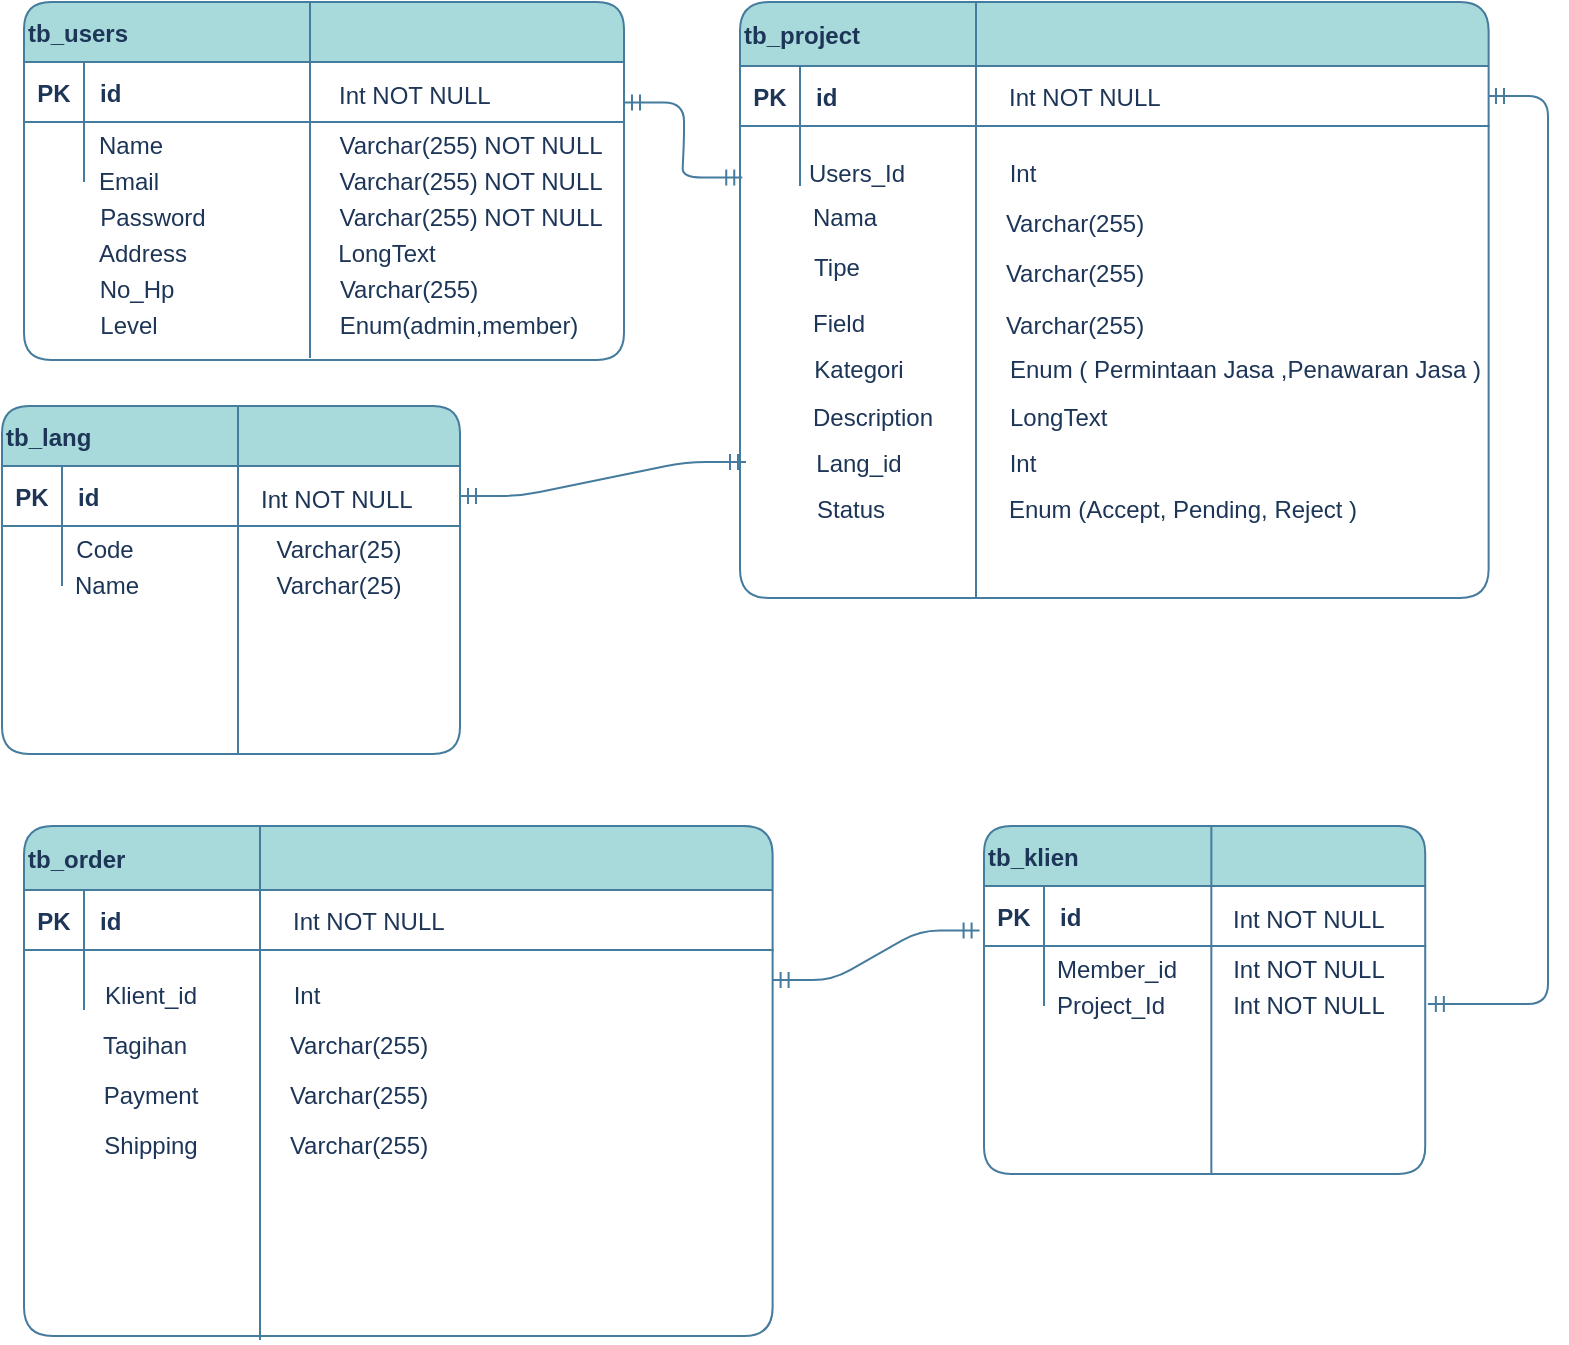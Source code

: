 <mxfile version="15.1.3" type="device"><diagram id="R2lEEEUBdFMjLlhIrx00" name="Page-1"><mxGraphModel dx="577" dy="326" grid="0" gridSize="10" guides="1" tooltips="1" connect="1" arrows="1" fold="1" page="1" pageScale="1" pageWidth="1100" pageHeight="850" background="#FFFFFF" math="0" shadow="0" extFonts="Permanent Marker^https://fonts.googleapis.com/css?family=Permanent+Marker"><root><mxCell id="0"/><mxCell id="1" parent="0"/><mxCell id="WNnYawK9t9dH_mjlS_tG-34" value="" style="group;fontColor=#1D3557;" parent="1" vertex="1" connectable="0"><mxGeometry x="52" y="97" width="300" height="202" as="geometry"/></mxCell><mxCell id="C-vyLk0tnHw3VtMMgP7b-23" value="tb_users" style="shape=table;startSize=30;container=1;collapsible=1;childLayout=tableLayout;fixedRows=1;rowLines=0;fontStyle=1;align=left;resizeLast=1;fillColor=#A8DADC;strokeColor=#457B9D;fontColor=#1D3557;rounded=1;" parent="WNnYawK9t9dH_mjlS_tG-34" vertex="1"><mxGeometry width="300" height="179" as="geometry"/></mxCell><mxCell id="C-vyLk0tnHw3VtMMgP7b-24" value="" style="shape=partialRectangle;collapsible=0;dropTarget=0;pointerEvents=0;fillColor=none;points=[[0,0.5],[1,0.5]];portConstraint=eastwest;top=0;left=0;right=0;bottom=1;strokeColor=#457B9D;fontColor=#1D3557;rounded=1;" parent="C-vyLk0tnHw3VtMMgP7b-23" vertex="1"><mxGeometry y="30" width="300" height="30" as="geometry"/></mxCell><mxCell id="C-vyLk0tnHw3VtMMgP7b-25" value="PK" style="shape=partialRectangle;overflow=hidden;connectable=0;fillColor=none;top=0;left=0;bottom=0;right=0;fontStyle=1;strokeColor=#457B9D;fontColor=#1D3557;rounded=1;" parent="C-vyLk0tnHw3VtMMgP7b-24" vertex="1"><mxGeometry width="30" height="30" as="geometry"/></mxCell><mxCell id="C-vyLk0tnHw3VtMMgP7b-26" value="id" style="shape=partialRectangle;overflow=hidden;connectable=0;fillColor=none;top=0;left=0;bottom=0;right=0;align=left;spacingLeft=6;fontStyle=1;strokeColor=#457B9D;fontColor=#1D3557;rounded=1;" parent="C-vyLk0tnHw3VtMMgP7b-24" vertex="1"><mxGeometry x="30" width="270" height="30" as="geometry"/></mxCell><mxCell id="C-vyLk0tnHw3VtMMgP7b-27" value="" style="shape=partialRectangle;collapsible=0;dropTarget=0;pointerEvents=0;fillColor=none;points=[[0,0.5],[1,0.5]];portConstraint=eastwest;top=0;left=0;right=0;bottom=0;strokeColor=#457B9D;fontColor=#1D3557;rounded=1;" parent="C-vyLk0tnHw3VtMMgP7b-23" vertex="1"><mxGeometry y="60" width="300" height="30" as="geometry"/></mxCell><mxCell id="C-vyLk0tnHw3VtMMgP7b-28" value="" style="shape=partialRectangle;overflow=hidden;connectable=0;fillColor=none;top=0;left=0;bottom=0;right=0;strokeColor=#457B9D;fontColor=#1D3557;rounded=1;" parent="C-vyLk0tnHw3VtMMgP7b-27" vertex="1"><mxGeometry width="30" height="30" as="geometry"/></mxCell><mxCell id="C-vyLk0tnHw3VtMMgP7b-29" value="" style="shape=partialRectangle;overflow=hidden;connectable=0;fillColor=none;top=0;left=0;bottom=0;right=0;align=left;spacingLeft=6;strokeColor=#457B9D;fontColor=#1D3557;rounded=1;" parent="C-vyLk0tnHw3VtMMgP7b-27" vertex="1"><mxGeometry x="30" width="270" height="30" as="geometry"/></mxCell><mxCell id="WNnYawK9t9dH_mjlS_tG-11" value="" style="endArrow=none;html=1;fontColor=#1D3557;strokeColor=#457B9D;fillColor=#A8DADC;curved=1;labelBackgroundColor=#F1FAEE;" parent="WNnYawK9t9dH_mjlS_tG-34" edge="1"><mxGeometry width="50" height="50" relative="1" as="geometry"><mxPoint x="143" y="178" as="sourcePoint"/><mxPoint x="143" as="targetPoint"/></mxGeometry></mxCell><mxCell id="WNnYawK9t9dH_mjlS_tG-12" value="Int NOT NULL&lt;span style=&quot;white-space: pre&quot;&gt;&#9;&lt;/span&gt;" style="text;html=1;resizable=0;autosize=1;align=center;verticalAlign=middle;points=[];fillColor=none;strokeColor=none;fontColor=#1D3557;rounded=1;" parent="WNnYawK9t9dH_mjlS_tG-34" vertex="1"><mxGeometry x="152" y="38" width="90" height="18" as="geometry"/></mxCell><mxCell id="WNnYawK9t9dH_mjlS_tG-13" value="Email" style="text;html=1;resizable=0;autosize=1;align=center;verticalAlign=middle;points=[];fillColor=none;strokeColor=none;fontColor=#1D3557;rounded=1;" parent="WNnYawK9t9dH_mjlS_tG-34" vertex="1"><mxGeometry x="32" y="81" width="40" height="18" as="geometry"/></mxCell><mxCell id="WNnYawK9t9dH_mjlS_tG-14" value="Varchar(255) NOT NULL" style="text;html=1;resizable=0;autosize=1;align=center;verticalAlign=middle;points=[];fillColor=none;strokeColor=none;fontColor=#1D3557;rounded=1;" parent="WNnYawK9t9dH_mjlS_tG-34" vertex="1"><mxGeometry x="152" y="81" width="142" height="18" as="geometry"/></mxCell><mxCell id="WNnYawK9t9dH_mjlS_tG-15" value="Password" style="text;html=1;resizable=0;autosize=1;align=center;verticalAlign=middle;points=[];fillColor=none;strokeColor=none;fontColor=#1D3557;rounded=1;" parent="WNnYawK9t9dH_mjlS_tG-34" vertex="1"><mxGeometry x="32" y="99" width="63" height="18" as="geometry"/></mxCell><mxCell id="WNnYawK9t9dH_mjlS_tG-16" value="Varchar(255) NOT NULL" style="text;html=1;resizable=0;autosize=1;align=center;verticalAlign=middle;points=[];fillColor=none;strokeColor=none;fontColor=#1D3557;rounded=1;" parent="WNnYawK9t9dH_mjlS_tG-34" vertex="1"><mxGeometry x="152" y="99" width="142" height="18" as="geometry"/></mxCell><mxCell id="WNnYawK9t9dH_mjlS_tG-17" value="Address" style="text;html=1;resizable=0;autosize=1;align=center;verticalAlign=middle;points=[];fillColor=none;strokeColor=none;fontColor=#1D3557;rounded=1;" parent="WNnYawK9t9dH_mjlS_tG-34" vertex="1"><mxGeometry x="32" y="117" width="54" height="18" as="geometry"/></mxCell><mxCell id="WNnYawK9t9dH_mjlS_tG-18" value="LongText" style="text;html=1;resizable=0;autosize=1;align=center;verticalAlign=middle;points=[];fillColor=none;strokeColor=none;fontColor=#1D3557;rounded=1;" parent="WNnYawK9t9dH_mjlS_tG-34" vertex="1"><mxGeometry x="151" y="117" width="59" height="18" as="geometry"/></mxCell><mxCell id="WNnYawK9t9dH_mjlS_tG-19" value="No_Hp" style="text;html=1;resizable=0;autosize=1;align=center;verticalAlign=middle;points=[];fillColor=none;strokeColor=none;fontColor=#1D3557;rounded=1;" parent="WNnYawK9t9dH_mjlS_tG-34" vertex="1"><mxGeometry x="32" y="135" width="48" height="18" as="geometry"/></mxCell><mxCell id="WNnYawK9t9dH_mjlS_tG-20" value="Varchar(255)" style="text;html=1;resizable=0;autosize=1;align=center;verticalAlign=middle;points=[];fillColor=none;strokeColor=none;fontColor=#1D3557;rounded=1;" parent="WNnYawK9t9dH_mjlS_tG-34" vertex="1"><mxGeometry x="152" y="135" width="79" height="18" as="geometry"/></mxCell><mxCell id="WNnYawK9t9dH_mjlS_tG-21" value="Level" style="text;html=1;resizable=0;autosize=1;align=center;verticalAlign=middle;points=[];fillColor=none;strokeColor=none;fontColor=#1D3557;rounded=1;" parent="WNnYawK9t9dH_mjlS_tG-34" vertex="1"><mxGeometry x="32" y="153" width="39" height="18" as="geometry"/></mxCell><mxCell id="WNnYawK9t9dH_mjlS_tG-22" value="Enum(admin,member)" style="text;html=1;resizable=0;autosize=1;align=center;verticalAlign=middle;points=[];fillColor=none;strokeColor=none;fontColor=#1D3557;rounded=1;" parent="WNnYawK9t9dH_mjlS_tG-34" vertex="1"><mxGeometry x="152" y="153" width="129" height="18" as="geometry"/></mxCell><mxCell id="WNnYawK9t9dH_mjlS_tG-23" value="Name" style="text;html=1;resizable=0;autosize=1;align=center;verticalAlign=middle;points=[];fillColor=none;strokeColor=none;fontColor=#1D3557;rounded=1;" parent="WNnYawK9t9dH_mjlS_tG-34" vertex="1"><mxGeometry x="32" y="63" width="42" height="18" as="geometry"/></mxCell><mxCell id="WNnYawK9t9dH_mjlS_tG-24" value="Varchar(255) NOT NULL" style="text;html=1;resizable=0;autosize=1;align=center;verticalAlign=middle;points=[];fillColor=none;strokeColor=none;fontColor=#1D3557;rounded=1;" parent="WNnYawK9t9dH_mjlS_tG-34" vertex="1"><mxGeometry x="152" y="63" width="142" height="18" as="geometry"/></mxCell><mxCell id="WNnYawK9t9dH_mjlS_tG-57" value="" style="group;fontColor=#1D3557;" parent="1" vertex="1" connectable="0"><mxGeometry x="532" y="509" width="289" height="202" as="geometry"/></mxCell><mxCell id="WNnYawK9t9dH_mjlS_tG-58" value="tb_klien" style="shape=table;startSize=30;container=1;collapsible=1;childLayout=tableLayout;fixedRows=1;rowLines=0;fontStyle=1;align=left;resizeLast=1;fillColor=#A8DADC;strokeColor=#457B9D;fontColor=#1D3557;rounded=1;" parent="WNnYawK9t9dH_mjlS_tG-57" vertex="1"><mxGeometry width="220.603" height="174" as="geometry"/></mxCell><mxCell id="WNnYawK9t9dH_mjlS_tG-59" value="" style="shape=partialRectangle;collapsible=0;dropTarget=0;pointerEvents=0;fillColor=none;points=[[0,0.5],[1,0.5]];portConstraint=eastwest;top=0;left=0;right=0;bottom=1;strokeColor=#457B9D;fontColor=#1D3557;rounded=1;" parent="WNnYawK9t9dH_mjlS_tG-58" vertex="1"><mxGeometry y="30" width="220.603" height="30" as="geometry"/></mxCell><mxCell id="WNnYawK9t9dH_mjlS_tG-60" value="PK" style="shape=partialRectangle;overflow=hidden;connectable=0;fillColor=none;top=0;left=0;bottom=0;right=0;fontStyle=1;strokeColor=#457B9D;fontColor=#1D3557;rounded=1;" parent="WNnYawK9t9dH_mjlS_tG-59" vertex="1"><mxGeometry width="30" height="30" as="geometry"/></mxCell><mxCell id="WNnYawK9t9dH_mjlS_tG-61" value="id" style="shape=partialRectangle;overflow=hidden;connectable=0;fillColor=none;top=0;left=0;bottom=0;right=0;align=left;spacingLeft=6;fontStyle=1;strokeColor=#457B9D;fontColor=#1D3557;rounded=1;" parent="WNnYawK9t9dH_mjlS_tG-59" vertex="1"><mxGeometry x="30" width="190.603" height="30" as="geometry"/></mxCell><mxCell id="WNnYawK9t9dH_mjlS_tG-62" value="" style="shape=partialRectangle;collapsible=0;dropTarget=0;pointerEvents=0;fillColor=none;points=[[0,0.5],[1,0.5]];portConstraint=eastwest;top=0;left=0;right=0;bottom=0;strokeColor=#457B9D;fontColor=#1D3557;rounded=1;" parent="WNnYawK9t9dH_mjlS_tG-58" vertex="1"><mxGeometry y="60" width="220.603" height="30" as="geometry"/></mxCell><mxCell id="WNnYawK9t9dH_mjlS_tG-63" value="" style="shape=partialRectangle;overflow=hidden;connectable=0;fillColor=none;top=0;left=0;bottom=0;right=0;strokeColor=#457B9D;fontColor=#1D3557;rounded=1;" parent="WNnYawK9t9dH_mjlS_tG-62" vertex="1"><mxGeometry width="30" height="30" as="geometry"/></mxCell><mxCell id="WNnYawK9t9dH_mjlS_tG-64" value="" style="shape=partialRectangle;overflow=hidden;connectable=0;fillColor=none;top=0;left=0;bottom=0;right=0;align=left;spacingLeft=6;strokeColor=#457B9D;fontColor=#1D3557;rounded=1;" parent="WNnYawK9t9dH_mjlS_tG-62" vertex="1"><mxGeometry x="30" width="190.603" height="30" as="geometry"/></mxCell><mxCell id="WNnYawK9t9dH_mjlS_tG-65" value="" style="endArrow=none;html=1;fontColor=#1D3557;strokeColor=#457B9D;fillColor=#A8DADC;curved=1;labelBackgroundColor=#F1FAEE;" parent="WNnYawK9t9dH_mjlS_tG-57" edge="1"><mxGeometry width="50" height="50" relative="1" as="geometry"><mxPoint x="113.673" y="174" as="sourcePoint"/><mxPoint x="113.673" as="targetPoint"/></mxGeometry></mxCell><mxCell id="WNnYawK9t9dH_mjlS_tG-66" value="Int NOT NULL&lt;span style=&quot;white-space: pre&quot;&gt;&#9;&lt;/span&gt;" style="text;html=1;resizable=0;autosize=1;align=center;verticalAlign=middle;points=[];fillColor=none;strokeColor=none;fontColor=#1D3557;rounded=1;" parent="WNnYawK9t9dH_mjlS_tG-57" vertex="1"><mxGeometry x="119.453" y="38" width="90" height="18" as="geometry"/></mxCell><mxCell id="WNnYawK9t9dH_mjlS_tG-67" value="Project_Id" style="text;html=1;resizable=0;autosize=1;align=center;verticalAlign=middle;points=[];fillColor=none;strokeColor=none;fontColor=#1D3557;rounded=1;" parent="WNnYawK9t9dH_mjlS_tG-57" vertex="1"><mxGeometry x="30.827" y="81" width="64" height="18" as="geometry"/></mxCell><mxCell id="WNnYawK9t9dH_mjlS_tG-68" value="Int NOT NULL" style="text;html=1;resizable=0;autosize=1;align=center;verticalAlign=middle;points=[];fillColor=none;strokeColor=none;fontColor=#1D3557;rounded=1;" parent="WNnYawK9t9dH_mjlS_tG-57" vertex="1"><mxGeometry x="119.453" y="81" width="86" height="18" as="geometry"/></mxCell><mxCell id="WNnYawK9t9dH_mjlS_tG-77" value="Member_id" style="text;html=1;resizable=0;autosize=1;align=center;verticalAlign=middle;points=[];fillColor=none;strokeColor=none;fontColor=#1D3557;rounded=1;" parent="WNnYawK9t9dH_mjlS_tG-57" vertex="1"><mxGeometry x="30.827" y="63" width="70" height="18" as="geometry"/></mxCell><mxCell id="WNnYawK9t9dH_mjlS_tG-78" value="Int NOT NULL" style="text;html=1;resizable=0;autosize=1;align=center;verticalAlign=middle;points=[];fillColor=none;strokeColor=none;fontColor=#1D3557;rounded=1;" parent="WNnYawK9t9dH_mjlS_tG-57" vertex="1"><mxGeometry x="119.453" y="63" width="86" height="18" as="geometry"/></mxCell><mxCell id="WNnYawK9t9dH_mjlS_tG-82" value="" style="group;fontColor=#1D3557;" parent="1" vertex="1" connectable="0"><mxGeometry x="410" y="97" width="378" height="298" as="geometry"/></mxCell><mxCell id="WNnYawK9t9dH_mjlS_tG-83" value="tb_project" style="shape=table;startSize=32;container=1;collapsible=1;childLayout=tableLayout;fixedRows=1;rowLines=0;fontStyle=1;align=left;resizeLast=1;fillColor=#A8DADC;strokeColor=#457B9D;fontColor=#1D3557;rounded=1;" parent="WNnYawK9t9dH_mjlS_tG-82" vertex="1"><mxGeometry width="374.31" height="298" as="geometry"/></mxCell><mxCell id="WNnYawK9t9dH_mjlS_tG-84" value="" style="shape=partialRectangle;collapsible=0;dropTarget=0;pointerEvents=0;fillColor=none;points=[[0,0.5],[1,0.5]];portConstraint=eastwest;top=0;left=0;right=0;bottom=1;strokeColor=#457B9D;fontColor=#1D3557;rounded=1;" parent="WNnYawK9t9dH_mjlS_tG-83" vertex="1"><mxGeometry y="32" width="374.31" height="30" as="geometry"/></mxCell><mxCell id="WNnYawK9t9dH_mjlS_tG-85" value="PK" style="shape=partialRectangle;overflow=hidden;connectable=0;fillColor=none;top=0;left=0;bottom=0;right=0;fontStyle=1;strokeColor=#457B9D;fontColor=#1D3557;rounded=1;" parent="WNnYawK9t9dH_mjlS_tG-84" vertex="1"><mxGeometry width="30" height="30" as="geometry"/></mxCell><mxCell id="WNnYawK9t9dH_mjlS_tG-86" value="id" style="shape=partialRectangle;overflow=hidden;connectable=0;fillColor=none;top=0;left=0;bottom=0;right=0;align=left;spacingLeft=6;fontStyle=1;strokeColor=#457B9D;fontColor=#1D3557;rounded=1;" parent="WNnYawK9t9dH_mjlS_tG-84" vertex="1"><mxGeometry x="30" width="344.31" height="30" as="geometry"/></mxCell><mxCell id="WNnYawK9t9dH_mjlS_tG-87" value="" style="shape=partialRectangle;collapsible=0;dropTarget=0;pointerEvents=0;fillColor=none;points=[[0,0.5],[1,0.5]];portConstraint=eastwest;top=0;left=0;right=0;bottom=0;strokeColor=#457B9D;fontColor=#1D3557;rounded=1;" parent="WNnYawK9t9dH_mjlS_tG-83" vertex="1"><mxGeometry y="62" width="374.31" height="30" as="geometry"/></mxCell><mxCell id="WNnYawK9t9dH_mjlS_tG-88" value="" style="shape=partialRectangle;overflow=hidden;connectable=0;fillColor=none;top=0;left=0;bottom=0;right=0;strokeColor=#457B9D;fontColor=#1D3557;rounded=1;" parent="WNnYawK9t9dH_mjlS_tG-87" vertex="1"><mxGeometry width="30" height="30" as="geometry"/></mxCell><mxCell id="WNnYawK9t9dH_mjlS_tG-89" value="" style="shape=partialRectangle;overflow=hidden;connectable=0;fillColor=none;top=0;left=0;bottom=0;right=0;align=left;spacingLeft=6;strokeColor=#457B9D;fontColor=#1D3557;rounded=1;" parent="WNnYawK9t9dH_mjlS_tG-87" vertex="1"><mxGeometry x="30" width="344.31" height="30" as="geometry"/></mxCell><mxCell id="WNnYawK9t9dH_mjlS_tG-90" value="" style="endArrow=none;html=1;fontColor=#1D3557;strokeColor=#457B9D;fillColor=#A8DADC;curved=1;labelBackgroundColor=#F1FAEE;" parent="WNnYawK9t9dH_mjlS_tG-82" edge="1"><mxGeometry width="50" height="50" relative="1" as="geometry"><mxPoint x="118" y="298" as="sourcePoint"/><mxPoint x="118" as="targetPoint"/></mxGeometry></mxCell><mxCell id="WNnYawK9t9dH_mjlS_tG-91" value="Int NOT NULL&lt;span style=&quot;white-space: pre&quot;&gt;&#9;&lt;/span&gt;" style="text;html=1;resizable=0;autosize=1;align=center;verticalAlign=middle;points=[];fillColor=none;strokeColor=none;fontColor=#1D3557;rounded=1;" parent="WNnYawK9t9dH_mjlS_tG-82" vertex="1"><mxGeometry x="129" y="38.998" width="90" height="18" as="geometry"/></mxCell><mxCell id="WNnYawK9t9dH_mjlS_tG-92" value="Tipe" style="text;html=1;resizable=0;autosize=1;align=center;verticalAlign=middle;points=[];fillColor=none;strokeColor=none;fontColor=#1D3557;rounded=1;" parent="WNnYawK9t9dH_mjlS_tG-82" vertex="1"><mxGeometry x="31" y="124.257" width="33" height="18" as="geometry"/></mxCell><mxCell id="WNnYawK9t9dH_mjlS_tG-93" value="Varchar(255)" style="text;html=1;resizable=0;autosize=1;align=center;verticalAlign=middle;points=[];fillColor=none;strokeColor=none;fontColor=#1D3557;rounded=1;" parent="WNnYawK9t9dH_mjlS_tG-82" vertex="1"><mxGeometry x="127.5" y="126.997" width="79" height="18" as="geometry"/></mxCell><mxCell id="WNnYawK9t9dH_mjlS_tG-94" value="Nama" style="text;html=1;resizable=0;autosize=1;align=center;verticalAlign=middle;points=[];fillColor=none;strokeColor=none;fontColor=#1D3557;rounded=1;" parent="WNnYawK9t9dH_mjlS_tG-82" vertex="1"><mxGeometry x="31" y="99.406" width="42" height="18" as="geometry"/></mxCell><mxCell id="WNnYawK9t9dH_mjlS_tG-95" value="Varchar(255)" style="text;html=1;resizable=0;autosize=1;align=center;verticalAlign=middle;points=[];fillColor=none;strokeColor=none;fontColor=#1D3557;rounded=1;" parent="WNnYawK9t9dH_mjlS_tG-82" vertex="1"><mxGeometry x="127.5" y="101.891" width="79" height="18" as="geometry"/></mxCell><mxCell id="WNnYawK9t9dH_mjlS_tG-96" value="Field" style="text;html=1;resizable=0;autosize=1;align=center;verticalAlign=middle;points=[];fillColor=none;strokeColor=none;fontColor=#1D3557;rounded=1;" parent="WNnYawK9t9dH_mjlS_tG-82" vertex="1"><mxGeometry x="31" y="151.837" width="36" height="18" as="geometry"/></mxCell><mxCell id="WNnYawK9t9dH_mjlS_tG-97" value="Kategori" style="text;html=1;resizable=0;autosize=1;align=center;verticalAlign=middle;points=[];fillColor=none;strokeColor=none;fontColor=#1D3557;rounded=1;" parent="WNnYawK9t9dH_mjlS_tG-82" vertex="1"><mxGeometry x="31" y="175.203" width="55" height="18" as="geometry"/></mxCell><mxCell id="WNnYawK9t9dH_mjlS_tG-98" value="Varchar(255)" style="text;html=1;resizable=0;autosize=1;align=center;verticalAlign=middle;points=[];fillColor=none;strokeColor=none;fontColor=#1D3557;rounded=1;" parent="WNnYawK9t9dH_mjlS_tG-82" vertex="1"><mxGeometry x="127.5" y="152.841" width="79" height="18" as="geometry"/></mxCell><mxCell id="WNnYawK9t9dH_mjlS_tG-99" value="Enum ( Permintaan Jasa ,Penawaran Jasa )" style="text;html=1;resizable=0;autosize=1;align=left;verticalAlign=middle;points=[];fillColor=none;strokeColor=none;fontColor=#1D3557;rounded=1;" parent="WNnYawK9t9dH_mjlS_tG-82" vertex="1"><mxGeometry x="133" y="175.2" width="245" height="18" as="geometry"/></mxCell><mxCell id="WNnYawK9t9dH_mjlS_tG-100" value="Int" style="text;html=1;resizable=0;autosize=1;align=center;verticalAlign=middle;points=[];fillColor=none;strokeColor=none;fontColor=#1D3557;rounded=1;" parent="WNnYawK9t9dH_mjlS_tG-82" vertex="1"><mxGeometry x="129" y="77.04" width="24" height="18" as="geometry"/></mxCell><mxCell id="WNnYawK9t9dH_mjlS_tG-101" value="Users_Id" style="text;html=1;resizable=0;autosize=1;align=center;verticalAlign=middle;points=[];fillColor=none;strokeColor=none;fontColor=#1D3557;rounded=1;" parent="WNnYawK9t9dH_mjlS_tG-82" vertex="1"><mxGeometry x="29" y="77.04" width="58" height="18" as="geometry"/></mxCell><mxCell id="WNnYawK9t9dH_mjlS_tG-104" value="Description" style="text;html=1;resizable=0;autosize=1;align=center;verticalAlign=middle;points=[];fillColor=none;strokeColor=none;fontColor=#1D3557;rounded=1;" parent="WNnYawK9t9dH_mjlS_tG-82" vertex="1"><mxGeometry x="31" y="199.003" width="70" height="18" as="geometry"/></mxCell><mxCell id="WNnYawK9t9dH_mjlS_tG-105" value="LongText" style="text;html=1;resizable=0;autosize=1;align=left;verticalAlign=middle;points=[];fillColor=none;strokeColor=none;fontColor=#1D3557;rounded=1;" parent="WNnYawK9t9dH_mjlS_tG-82" vertex="1"><mxGeometry x="133" y="199.0" width="59" height="18" as="geometry"/></mxCell><mxCell id="WNnYawK9t9dH_mjlS_tG-106" value="Lang_id" style="text;html=1;resizable=0;autosize=1;align=center;verticalAlign=middle;points=[];fillColor=none;strokeColor=none;fontColor=#1D3557;rounded=1;" parent="WNnYawK9t9dH_mjlS_tG-82" vertex="1"><mxGeometry x="32.5" y="222.003" width="52" height="18" as="geometry"/></mxCell><mxCell id="WNnYawK9t9dH_mjlS_tG-107" value="Int" style="text;html=1;resizable=0;autosize=1;align=center;verticalAlign=middle;points=[];fillColor=none;strokeColor=none;fontColor=#1D3557;rounded=1;" parent="WNnYawK9t9dH_mjlS_tG-82" vertex="1"><mxGeometry x="129" y="222.0" width="24" height="18" as="geometry"/></mxCell><mxCell id="yF7-PdR7mwF2Y_IlBRhZ-1" value="Status" style="text;html=1;resizable=0;autosize=1;align=center;verticalAlign=middle;points=[];fillColor=none;strokeColor=none;fontColor=#1D3557;rounded=1;" vertex="1" parent="WNnYawK9t9dH_mjlS_tG-82"><mxGeometry x="32.5" y="245.003" width="44" height="18" as="geometry"/></mxCell><mxCell id="yF7-PdR7mwF2Y_IlBRhZ-2" value="Enum (Accept, Pending, Reject )" style="text;html=1;resizable=0;autosize=1;align=center;verticalAlign=middle;points=[];fillColor=none;strokeColor=none;fontColor=#1D3557;rounded=1;" vertex="1" parent="WNnYawK9t9dH_mjlS_tG-82"><mxGeometry x="129" y="245.0" width="184" height="18" as="geometry"/></mxCell><mxCell id="WNnYawK9t9dH_mjlS_tG-102" value="" style="edgeStyle=entityRelationEdgeStyle;fontSize=12;html=1;endArrow=ERmandOne;startArrow=ERmandOne;fontColor=#1D3557;strokeColor=#457B9D;fillColor=#A8DADC;entryX=1.006;entryY=0.967;entryDx=0;entryDy=0;entryPerimeter=0;" parent="1" target="WNnYawK9t9dH_mjlS_tG-62" edge="1"><mxGeometry width="100" height="100" relative="1" as="geometry"><mxPoint x="784" y="144" as="sourcePoint"/><mxPoint x="496" y="245" as="targetPoint"/></mxGeometry></mxCell><mxCell id="WNnYawK9t9dH_mjlS_tG-103" value="" style="edgeStyle=entityRelationEdgeStyle;fontSize=12;html=1;endArrow=ERmandOne;startArrow=ERmandOne;fontColor=#1D3557;strokeColor=#457B9D;fillColor=#A8DADC;exitX=1;exitY=0.675;exitDx=0;exitDy=0;exitPerimeter=0;entryX=0.003;entryY=0.86;entryDx=0;entryDy=0;entryPerimeter=0;" parent="1" source="C-vyLk0tnHw3VtMMgP7b-24" target="WNnYawK9t9dH_mjlS_tG-87" edge="1"><mxGeometry width="100" height="100" relative="1" as="geometry"><mxPoint x="561" y="181" as="sourcePoint"/><mxPoint x="427" y="617" as="targetPoint"/></mxGeometry></mxCell><mxCell id="WNnYawK9t9dH_mjlS_tG-108" value="" style="group;fontColor=#1D3557;" parent="1" vertex="1" connectable="0"><mxGeometry x="41" y="299" width="300" height="202" as="geometry"/></mxCell><mxCell id="WNnYawK9t9dH_mjlS_tG-109" value="tb_lang" style="shape=table;startSize=30;container=1;collapsible=1;childLayout=tableLayout;fixedRows=1;rowLines=0;fontStyle=1;align=left;resizeLast=1;fillColor=#A8DADC;strokeColor=#457B9D;fontColor=#1D3557;rounded=1;" parent="WNnYawK9t9dH_mjlS_tG-108" vertex="1"><mxGeometry width="229" height="174" as="geometry"/></mxCell><mxCell id="WNnYawK9t9dH_mjlS_tG-110" value="" style="shape=partialRectangle;collapsible=0;dropTarget=0;pointerEvents=0;fillColor=none;points=[[0,0.5],[1,0.5]];portConstraint=eastwest;top=0;left=0;right=0;bottom=1;strokeColor=#457B9D;fontColor=#1D3557;rounded=1;" parent="WNnYawK9t9dH_mjlS_tG-109" vertex="1"><mxGeometry y="30" width="229" height="30" as="geometry"/></mxCell><mxCell id="WNnYawK9t9dH_mjlS_tG-111" value="PK" style="shape=partialRectangle;overflow=hidden;connectable=0;fillColor=none;top=0;left=0;bottom=0;right=0;fontStyle=1;strokeColor=#457B9D;fontColor=#1D3557;rounded=1;" parent="WNnYawK9t9dH_mjlS_tG-110" vertex="1"><mxGeometry width="30" height="30" as="geometry"/></mxCell><mxCell id="WNnYawK9t9dH_mjlS_tG-112" value="id" style="shape=partialRectangle;overflow=hidden;connectable=0;fillColor=none;top=0;left=0;bottom=0;right=0;align=left;spacingLeft=6;fontStyle=1;strokeColor=#457B9D;fontColor=#1D3557;rounded=1;" parent="WNnYawK9t9dH_mjlS_tG-110" vertex="1"><mxGeometry x="30" width="199" height="30" as="geometry"/></mxCell><mxCell id="WNnYawK9t9dH_mjlS_tG-113" value="" style="shape=partialRectangle;collapsible=0;dropTarget=0;pointerEvents=0;fillColor=none;points=[[0,0.5],[1,0.5]];portConstraint=eastwest;top=0;left=0;right=0;bottom=0;strokeColor=#457B9D;fontColor=#1D3557;rounded=1;" parent="WNnYawK9t9dH_mjlS_tG-109" vertex="1"><mxGeometry y="60" width="229" height="30" as="geometry"/></mxCell><mxCell id="WNnYawK9t9dH_mjlS_tG-114" value="" style="shape=partialRectangle;overflow=hidden;connectable=0;fillColor=none;top=0;left=0;bottom=0;right=0;strokeColor=#457B9D;fontColor=#1D3557;rounded=1;" parent="WNnYawK9t9dH_mjlS_tG-113" vertex="1"><mxGeometry width="30" height="30" as="geometry"/></mxCell><mxCell id="WNnYawK9t9dH_mjlS_tG-115" value="" style="shape=partialRectangle;overflow=hidden;connectable=0;fillColor=none;top=0;left=0;bottom=0;right=0;align=left;spacingLeft=6;strokeColor=#457B9D;fontColor=#1D3557;rounded=1;" parent="WNnYawK9t9dH_mjlS_tG-113" vertex="1"><mxGeometry x="30" width="199" height="30" as="geometry"/></mxCell><mxCell id="WNnYawK9t9dH_mjlS_tG-116" value="" style="endArrow=none;html=1;fontColor=#1D3557;strokeColor=#457B9D;fillColor=#A8DADC;curved=1;labelBackgroundColor=#F1FAEE;" parent="WNnYawK9t9dH_mjlS_tG-108" edge="1"><mxGeometry width="50" height="50" relative="1" as="geometry"><mxPoint x="118" y="174" as="sourcePoint"/><mxPoint x="118" as="targetPoint"/></mxGeometry></mxCell><mxCell id="WNnYawK9t9dH_mjlS_tG-117" value="Int NOT NULL&lt;span style=&quot;white-space: pre&quot;&gt;&#9;&lt;/span&gt;" style="text;html=1;resizable=0;autosize=1;align=center;verticalAlign=middle;points=[];fillColor=none;strokeColor=none;fontColor=#1D3557;rounded=1;" parent="WNnYawK9t9dH_mjlS_tG-108" vertex="1"><mxGeometry x="124" y="38" width="90" height="18" as="geometry"/></mxCell><mxCell id="WNnYawK9t9dH_mjlS_tG-118" value="Name" style="text;html=1;resizable=0;autosize=1;align=center;verticalAlign=middle;points=[];fillColor=none;strokeColor=none;fontColor=#1D3557;rounded=1;" parent="WNnYawK9t9dH_mjlS_tG-108" vertex="1"><mxGeometry x="31" y="81" width="42" height="18" as="geometry"/></mxCell><mxCell id="WNnYawK9t9dH_mjlS_tG-119" value="Varchar(25)" style="text;html=1;resizable=0;autosize=1;align=center;verticalAlign=middle;points=[];fillColor=none;strokeColor=none;fontColor=#1D3557;rounded=1;" parent="WNnYawK9t9dH_mjlS_tG-108" vertex="1"><mxGeometry x="132" y="81" width="72" height="18" as="geometry"/></mxCell><mxCell id="WNnYawK9t9dH_mjlS_tG-120" value="Code" style="text;html=1;resizable=0;autosize=1;align=center;verticalAlign=middle;points=[];fillColor=none;strokeColor=none;fontColor=#1D3557;rounded=1;" parent="WNnYawK9t9dH_mjlS_tG-108" vertex="1"><mxGeometry x="31" y="63" width="39" height="18" as="geometry"/></mxCell><mxCell id="WNnYawK9t9dH_mjlS_tG-121" value="Varchar(25)" style="text;html=1;resizable=0;autosize=1;align=center;verticalAlign=middle;points=[];fillColor=none;strokeColor=none;fontColor=#1D3557;rounded=1;" parent="WNnYawK9t9dH_mjlS_tG-108" vertex="1"><mxGeometry x="132" y="63" width="72" height="18" as="geometry"/></mxCell><mxCell id="WNnYawK9t9dH_mjlS_tG-122" value="" style="edgeStyle=entityRelationEdgeStyle;fontSize=12;html=1;endArrow=ERmandOne;startArrow=ERmandOne;fontColor=#1D3557;strokeColor=#457B9D;fillColor=#A8DADC;" parent="1" source="WNnYawK9t9dH_mjlS_tG-110" edge="1"><mxGeometry width="100" height="100" relative="1" as="geometry"><mxPoint x="401" y="452" as="sourcePoint"/><mxPoint x="413" y="327" as="targetPoint"/></mxGeometry></mxCell><mxCell id="WNnYawK9t9dH_mjlS_tG-123" value="" style="group;fontColor=#1D3557;" parent="1" vertex="1" connectable="0"><mxGeometry x="52" y="509" width="378" height="255" as="geometry"/></mxCell><mxCell id="WNnYawK9t9dH_mjlS_tG-124" value="tb_order" style="shape=table;startSize=32;container=1;collapsible=1;childLayout=tableLayout;fixedRows=1;rowLines=0;fontStyle=1;align=left;resizeLast=1;fillColor=#A8DADC;strokeColor=#457B9D;fontColor=#1D3557;rounded=1;" parent="WNnYawK9t9dH_mjlS_tG-123" vertex="1"><mxGeometry width="374.31" height="255" as="geometry"/></mxCell><mxCell id="WNnYawK9t9dH_mjlS_tG-125" value="" style="shape=partialRectangle;collapsible=0;dropTarget=0;pointerEvents=0;fillColor=none;points=[[0,0.5],[1,0.5]];portConstraint=eastwest;top=0;left=0;right=0;bottom=1;strokeColor=#457B9D;fontColor=#1D3557;rounded=1;" parent="WNnYawK9t9dH_mjlS_tG-124" vertex="1"><mxGeometry y="32" width="374.31" height="30" as="geometry"/></mxCell><mxCell id="WNnYawK9t9dH_mjlS_tG-126" value="PK" style="shape=partialRectangle;overflow=hidden;connectable=0;fillColor=none;top=0;left=0;bottom=0;right=0;fontStyle=1;strokeColor=#457B9D;fontColor=#1D3557;rounded=1;" parent="WNnYawK9t9dH_mjlS_tG-125" vertex="1"><mxGeometry width="30" height="30" as="geometry"/></mxCell><mxCell id="WNnYawK9t9dH_mjlS_tG-127" value="id" style="shape=partialRectangle;overflow=hidden;connectable=0;fillColor=none;top=0;left=0;bottom=0;right=0;align=left;spacingLeft=6;fontStyle=1;strokeColor=#457B9D;fontColor=#1D3557;rounded=1;" parent="WNnYawK9t9dH_mjlS_tG-125" vertex="1"><mxGeometry x="30" width="344.31" height="30" as="geometry"/></mxCell><mxCell id="WNnYawK9t9dH_mjlS_tG-128" value="" style="shape=partialRectangle;collapsible=0;dropTarget=0;pointerEvents=0;fillColor=none;points=[[0,0.5],[1,0.5]];portConstraint=eastwest;top=0;left=0;right=0;bottom=0;strokeColor=#457B9D;fontColor=#1D3557;rounded=1;" parent="WNnYawK9t9dH_mjlS_tG-124" vertex="1"><mxGeometry y="62" width="374.31" height="30" as="geometry"/></mxCell><mxCell id="WNnYawK9t9dH_mjlS_tG-129" value="" style="shape=partialRectangle;overflow=hidden;connectable=0;fillColor=none;top=0;left=0;bottom=0;right=0;strokeColor=#457B9D;fontColor=#1D3557;rounded=1;" parent="WNnYawK9t9dH_mjlS_tG-128" vertex="1"><mxGeometry width="30" height="30" as="geometry"/></mxCell><mxCell id="WNnYawK9t9dH_mjlS_tG-130" value="" style="shape=partialRectangle;overflow=hidden;connectable=0;fillColor=none;top=0;left=0;bottom=0;right=0;align=left;spacingLeft=6;strokeColor=#457B9D;fontColor=#1D3557;rounded=1;" parent="WNnYawK9t9dH_mjlS_tG-128" vertex="1"><mxGeometry x="30" width="344.31" height="30" as="geometry"/></mxCell><mxCell id="WNnYawK9t9dH_mjlS_tG-131" value="" style="endArrow=none;html=1;fontColor=#1D3557;strokeColor=#457B9D;fillColor=#A8DADC;curved=1;labelBackgroundColor=#F1FAEE;" parent="WNnYawK9t9dH_mjlS_tG-123" edge="1"><mxGeometry width="50" height="50" relative="1" as="geometry"><mxPoint x="118" y="256.977" as="sourcePoint"/><mxPoint x="118" as="targetPoint"/></mxGeometry></mxCell><mxCell id="WNnYawK9t9dH_mjlS_tG-132" value="Int NOT NULL&lt;span style=&quot;white-space: pre&quot;&gt;&#9;&lt;/span&gt;" style="text;html=1;resizable=0;autosize=1;align=center;verticalAlign=middle;points=[];fillColor=none;strokeColor=none;fontColor=#1D3557;rounded=1;" parent="WNnYawK9t9dH_mjlS_tG-123" vertex="1"><mxGeometry x="129" y="38.544" width="90" height="18" as="geometry"/></mxCell><mxCell id="WNnYawK9t9dH_mjlS_tG-133" value="Payment" style="text;html=1;resizable=0;autosize=1;align=center;verticalAlign=middle;points=[];fillColor=none;strokeColor=none;fontColor=#1D3557;rounded=1;" parent="WNnYawK9t9dH_mjlS_tG-123" vertex="1"><mxGeometry x="34" y="125.521" width="57" height="18" as="geometry"/></mxCell><mxCell id="WNnYawK9t9dH_mjlS_tG-134" value="Varchar(255)" style="text;html=1;resizable=0;autosize=1;align=center;verticalAlign=middle;points=[];fillColor=none;strokeColor=none;fontColor=#1D3557;rounded=1;" parent="WNnYawK9t9dH_mjlS_tG-123" vertex="1"><mxGeometry x="127.5" y="125.521" width="79" height="18" as="geometry"/></mxCell><mxCell id="WNnYawK9t9dH_mjlS_tG-135" value="Tagihan" style="text;html=1;resizable=0;autosize=1;align=center;verticalAlign=middle;points=[];fillColor=none;strokeColor=none;fontColor=#1D3557;rounded=1;" parent="WNnYawK9t9dH_mjlS_tG-123" vertex="1"><mxGeometry x="34" y="100.711" width="52" height="18" as="geometry"/></mxCell><mxCell id="WNnYawK9t9dH_mjlS_tG-136" value="Varchar(255)" style="text;html=1;resizable=0;autosize=1;align=center;verticalAlign=middle;points=[];fillColor=none;strokeColor=none;fontColor=#1D3557;rounded=1;" parent="WNnYawK9t9dH_mjlS_tG-123" vertex="1"><mxGeometry x="127.5" y="100.706" width="79" height="18" as="geometry"/></mxCell><mxCell id="WNnYawK9t9dH_mjlS_tG-137" value="Shipping" style="text;html=1;resizable=0;autosize=1;align=center;verticalAlign=middle;points=[];fillColor=none;strokeColor=none;fontColor=#1D3557;rounded=1;" parent="WNnYawK9t9dH_mjlS_tG-123" vertex="1"><mxGeometry x="35" y="151.059" width="56" height="18" as="geometry"/></mxCell><mxCell id="WNnYawK9t9dH_mjlS_tG-139" value="Varchar(255)" style="text;html=1;resizable=0;autosize=1;align=center;verticalAlign=middle;points=[];fillColor=none;strokeColor=none;fontColor=#1D3557;rounded=1;" parent="WNnYawK9t9dH_mjlS_tG-123" vertex="1"><mxGeometry x="127.5" y="151.064" width="79" height="18" as="geometry"/></mxCell><mxCell id="WNnYawK9t9dH_mjlS_tG-141" value="Int" style="text;html=1;resizable=0;autosize=1;align=center;verticalAlign=middle;points=[];fillColor=none;strokeColor=none;fontColor=#1D3557;rounded=1;" parent="WNnYawK9t9dH_mjlS_tG-123" vertex="1"><mxGeometry x="129" y="76.144" width="24" height="18" as="geometry"/></mxCell><mxCell id="WNnYawK9t9dH_mjlS_tG-142" value="Klient_id" style="text;html=1;resizable=0;autosize=1;align=center;verticalAlign=middle;points=[];fillColor=none;strokeColor=none;fontColor=#1D3557;rounded=1;" parent="WNnYawK9t9dH_mjlS_tG-123" vertex="1"><mxGeometry x="35" y="76.144" width="56" height="18" as="geometry"/></mxCell><mxCell id="WNnYawK9t9dH_mjlS_tG-147" value="" style="edgeStyle=entityRelationEdgeStyle;fontSize=12;html=1;endArrow=ERmandOne;startArrow=ERmandOne;fontColor=#1D3557;strokeColor=#457B9D;fillColor=#A8DADC;entryX=-0.01;entryY=0.74;entryDx=0;entryDy=0;entryPerimeter=0;exitX=1;exitY=0.5;exitDx=0;exitDy=0;" parent="1" source="WNnYawK9t9dH_mjlS_tG-128" target="WNnYawK9t9dH_mjlS_tG-59" edge="1"><mxGeometry width="100" height="100" relative="1" as="geometry"><mxPoint x="814" y="525" as="sourcePoint"/><mxPoint x="706" y="292" as="targetPoint"/></mxGeometry></mxCell></root></mxGraphModel></diagram></mxfile>